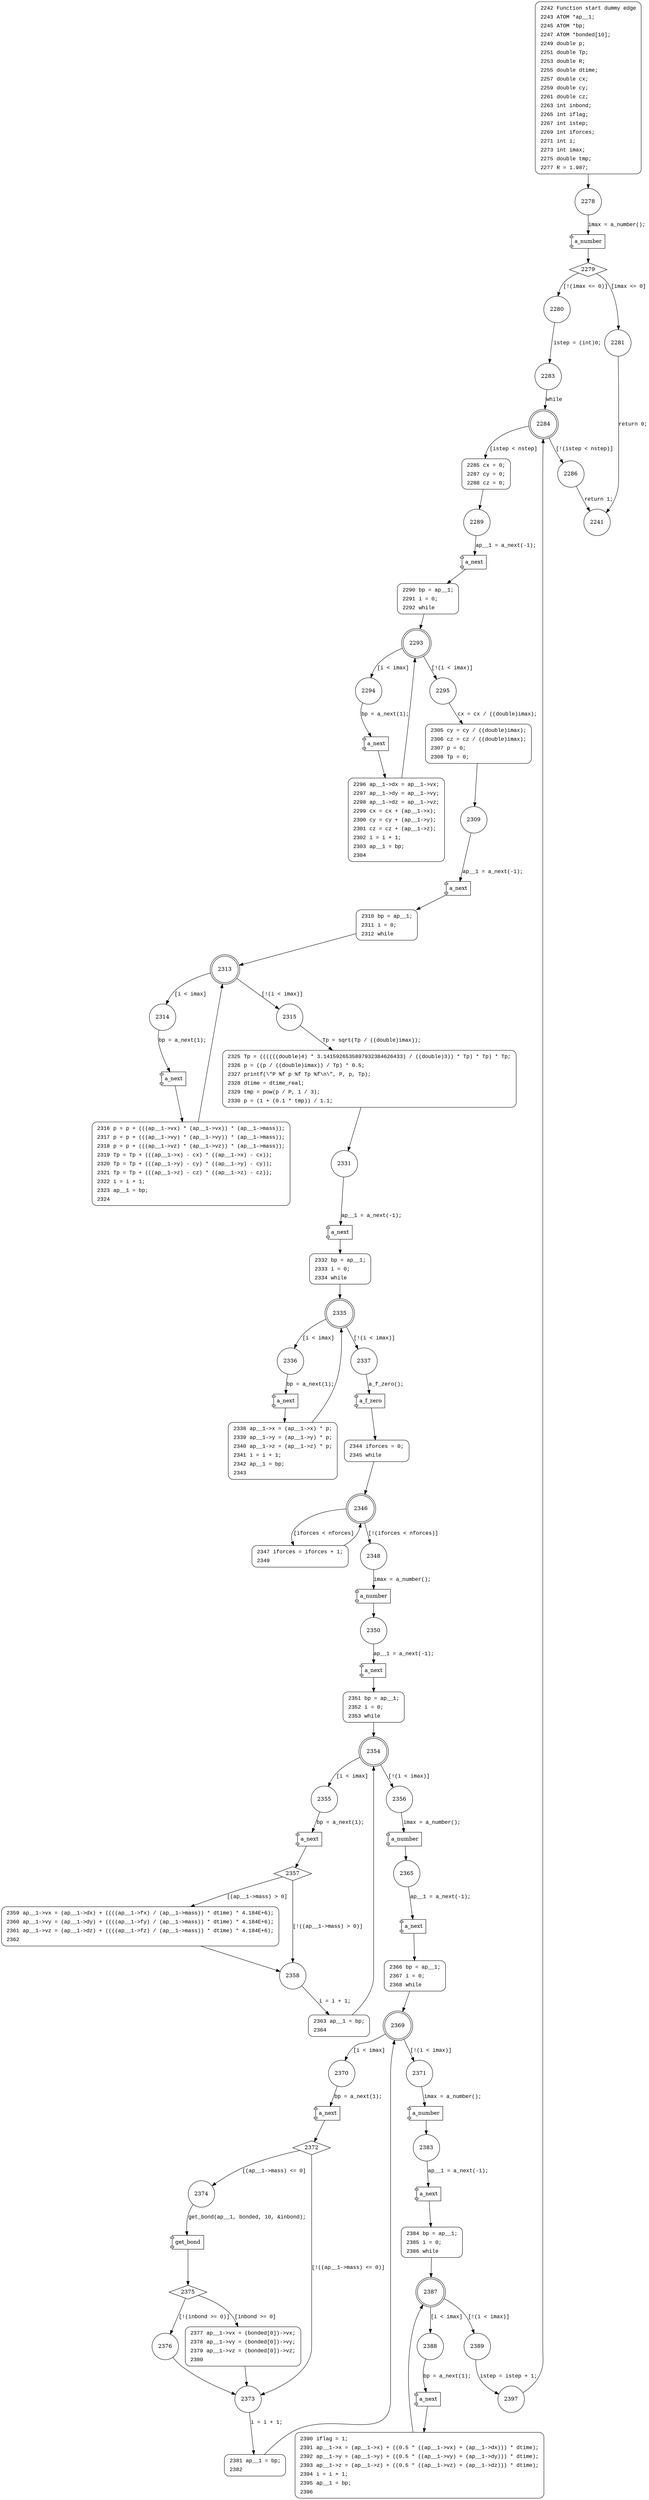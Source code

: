 digraph ppac {
2278 [shape="circle"]
2279 [shape="diamond"]
2280 [shape="circle"]
2281 [shape="circle"]
2283 [shape="circle"]
2284 [shape="doublecircle"]
2286 [shape="circle"]
2285 [shape="circle"]
2289 [shape="circle"]
2290 [shape="circle"]
2293 [shape="doublecircle"]
2295 [shape="circle"]
2294 [shape="circle"]
2296 [shape="circle"]
2305 [shape="circle"]
2309 [shape="circle"]
2310 [shape="circle"]
2313 [shape="doublecircle"]
2315 [shape="circle"]
2314 [shape="circle"]
2316 [shape="circle"]
2325 [shape="circle"]
2331 [shape="circle"]
2332 [shape="circle"]
2335 [shape="doublecircle"]
2337 [shape="circle"]
2336 [shape="circle"]
2338 [shape="circle"]
2344 [shape="circle"]
2346 [shape="doublecircle"]
2348 [shape="circle"]
2347 [shape="circle"]
2350 [shape="circle"]
2351 [shape="circle"]
2354 [shape="doublecircle"]
2356 [shape="circle"]
2355 [shape="circle"]
2357 [shape="diamond"]
2358 [shape="circle"]
2359 [shape="circle"]
2363 [shape="circle"]
2365 [shape="circle"]
2366 [shape="circle"]
2369 [shape="doublecircle"]
2371 [shape="circle"]
2370 [shape="circle"]
2372 [shape="diamond"]
2373 [shape="circle"]
2374 [shape="circle"]
2375 [shape="diamond"]
2376 [shape="circle"]
2377 [shape="circle"]
2381 [shape="circle"]
2383 [shape="circle"]
2384 [shape="circle"]
2387 [shape="doublecircle"]
2389 [shape="circle"]
2388 [shape="circle"]
2390 [shape="circle"]
2397 [shape="circle"]
2241 [shape="circle"]
2242 [style="filled,bold" penwidth="1" fillcolor="white" fontname="Courier New" shape="Mrecord" label=<<table border="0" cellborder="0" cellpadding="3" bgcolor="white"><tr><td align="right">2242</td><td align="left">Function start dummy edge</td></tr><tr><td align="right">2243</td><td align="left">ATOM *ap__1;</td></tr><tr><td align="right">2245</td><td align="left">ATOM *bp;</td></tr><tr><td align="right">2247</td><td align="left">ATOM *bonded[10];</td></tr><tr><td align="right">2249</td><td align="left">double p;</td></tr><tr><td align="right">2251</td><td align="left">double Tp;</td></tr><tr><td align="right">2253</td><td align="left">double R;</td></tr><tr><td align="right">2255</td><td align="left">double dtime;</td></tr><tr><td align="right">2257</td><td align="left">double cx;</td></tr><tr><td align="right">2259</td><td align="left">double cy;</td></tr><tr><td align="right">2261</td><td align="left">double cz;</td></tr><tr><td align="right">2263</td><td align="left">int inbond;</td></tr><tr><td align="right">2265</td><td align="left">int iflag;</td></tr><tr><td align="right">2267</td><td align="left">int istep;</td></tr><tr><td align="right">2269</td><td align="left">int iforces;</td></tr><tr><td align="right">2271</td><td align="left">int i;</td></tr><tr><td align="right">2273</td><td align="left">int imax;</td></tr><tr><td align="right">2275</td><td align="left">double tmp;</td></tr><tr><td align="right">2277</td><td align="left">R = 1.987;</td></tr></table>>]
2242 -> 2278[label=""]
2285 [style="filled,bold" penwidth="1" fillcolor="white" fontname="Courier New" shape="Mrecord" label=<<table border="0" cellborder="0" cellpadding="3" bgcolor="white"><tr><td align="right">2285</td><td align="left">cx = 0;</td></tr><tr><td align="right">2287</td><td align="left">cy = 0;</td></tr><tr><td align="right">2288</td><td align="left">cz = 0;</td></tr></table>>]
2285 -> 2289[label=""]
2290 [style="filled,bold" penwidth="1" fillcolor="white" fontname="Courier New" shape="Mrecord" label=<<table border="0" cellborder="0" cellpadding="3" bgcolor="white"><tr><td align="right">2290</td><td align="left">bp = ap__1;</td></tr><tr><td align="right">2291</td><td align="left">i = 0;</td></tr><tr><td align="right">2292</td><td align="left">while</td></tr></table>>]
2290 -> 2293[label=""]
2296 [style="filled,bold" penwidth="1" fillcolor="white" fontname="Courier New" shape="Mrecord" label=<<table border="0" cellborder="0" cellpadding="3" bgcolor="white"><tr><td align="right">2296</td><td align="left">ap__1-&gt;dx = ap__1-&gt;vx;</td></tr><tr><td align="right">2297</td><td align="left">ap__1-&gt;dy = ap__1-&gt;vy;</td></tr><tr><td align="right">2298</td><td align="left">ap__1-&gt;dz = ap__1-&gt;vz;</td></tr><tr><td align="right">2299</td><td align="left">cx = cx + (ap__1-&gt;x);</td></tr><tr><td align="right">2300</td><td align="left">cy = cy + (ap__1-&gt;y);</td></tr><tr><td align="right">2301</td><td align="left">cz = cz + (ap__1-&gt;z);</td></tr><tr><td align="right">2302</td><td align="left">i = i + 1;</td></tr><tr><td align="right">2303</td><td align="left">ap__1 = bp;</td></tr><tr><td align="right">2304</td><td align="left"></td></tr></table>>]
2296 -> 2293[label=""]
2305 [style="filled,bold" penwidth="1" fillcolor="white" fontname="Courier New" shape="Mrecord" label=<<table border="0" cellborder="0" cellpadding="3" bgcolor="white"><tr><td align="right">2305</td><td align="left">cy = cy / ((double)imax);</td></tr><tr><td align="right">2306</td><td align="left">cz = cz / ((double)imax);</td></tr><tr><td align="right">2307</td><td align="left">p = 0;</td></tr><tr><td align="right">2308</td><td align="left">Tp = 0;</td></tr></table>>]
2305 -> 2309[label=""]
2310 [style="filled,bold" penwidth="1" fillcolor="white" fontname="Courier New" shape="Mrecord" label=<<table border="0" cellborder="0" cellpadding="3" bgcolor="white"><tr><td align="right">2310</td><td align="left">bp = ap__1;</td></tr><tr><td align="right">2311</td><td align="left">i = 0;</td></tr><tr><td align="right">2312</td><td align="left">while</td></tr></table>>]
2310 -> 2313[label=""]
2316 [style="filled,bold" penwidth="1" fillcolor="white" fontname="Courier New" shape="Mrecord" label=<<table border="0" cellborder="0" cellpadding="3" bgcolor="white"><tr><td align="right">2316</td><td align="left">p = p + (((ap__1-&gt;vx) * (ap__1-&gt;vx)) * (ap__1-&gt;mass));</td></tr><tr><td align="right">2317</td><td align="left">p = p + (((ap__1-&gt;vy) * (ap__1-&gt;vy)) * (ap__1-&gt;mass));</td></tr><tr><td align="right">2318</td><td align="left">p = p + (((ap__1-&gt;vz) * (ap__1-&gt;vz)) * (ap__1-&gt;mass));</td></tr><tr><td align="right">2319</td><td align="left">Tp = Tp + (((ap__1-&gt;x) - cx) * ((ap__1-&gt;x) - cx));</td></tr><tr><td align="right">2320</td><td align="left">Tp = Tp + (((ap__1-&gt;y) - cy) * ((ap__1-&gt;y) - cy));</td></tr><tr><td align="right">2321</td><td align="left">Tp = Tp + (((ap__1-&gt;z) - cz) * ((ap__1-&gt;z) - cz));</td></tr><tr><td align="right">2322</td><td align="left">i = i + 1;</td></tr><tr><td align="right">2323</td><td align="left">ap__1 = bp;</td></tr><tr><td align="right">2324</td><td align="left"></td></tr></table>>]
2316 -> 2313[label=""]
2325 [style="filled,bold" penwidth="1" fillcolor="white" fontname="Courier New" shape="Mrecord" label=<<table border="0" cellborder="0" cellpadding="3" bgcolor="white"><tr><td align="right">2325</td><td align="left">Tp = ((((((double)4) * 3.1415926535897932384626433) / ((double)3)) * Tp) * Tp) * Tp;</td></tr><tr><td align="right">2326</td><td align="left">p = ((p / ((double)imax)) / Tp) * 0.5;</td></tr><tr><td align="right">2327</td><td align="left">printf(\"P %f p %f Tp %f\n\", P, p, Tp);</td></tr><tr><td align="right">2328</td><td align="left">dtime = dtime_real;</td></tr><tr><td align="right">2329</td><td align="left">tmp = pow(p / P, 1 / 3);</td></tr><tr><td align="right">2330</td><td align="left">p = (1 + (0.1 * tmp)) / 1.1;</td></tr></table>>]
2325 -> 2331[label=""]
2332 [style="filled,bold" penwidth="1" fillcolor="white" fontname="Courier New" shape="Mrecord" label=<<table border="0" cellborder="0" cellpadding="3" bgcolor="white"><tr><td align="right">2332</td><td align="left">bp = ap__1;</td></tr><tr><td align="right">2333</td><td align="left">i = 0;</td></tr><tr><td align="right">2334</td><td align="left">while</td></tr></table>>]
2332 -> 2335[label=""]
2338 [style="filled,bold" penwidth="1" fillcolor="white" fontname="Courier New" shape="Mrecord" label=<<table border="0" cellborder="0" cellpadding="3" bgcolor="white"><tr><td align="right">2338</td><td align="left">ap__1-&gt;x = (ap__1-&gt;x) * p;</td></tr><tr><td align="right">2339</td><td align="left">ap__1-&gt;y = (ap__1-&gt;y) * p;</td></tr><tr><td align="right">2340</td><td align="left">ap__1-&gt;z = (ap__1-&gt;z) * p;</td></tr><tr><td align="right">2341</td><td align="left">i = i + 1;</td></tr><tr><td align="right">2342</td><td align="left">ap__1 = bp;</td></tr><tr><td align="right">2343</td><td align="left"></td></tr></table>>]
2338 -> 2335[label=""]
2344 [style="filled,bold" penwidth="1" fillcolor="white" fontname="Courier New" shape="Mrecord" label=<<table border="0" cellborder="0" cellpadding="3" bgcolor="white"><tr><td align="right">2344</td><td align="left">iforces = 0;</td></tr><tr><td align="right">2345</td><td align="left">while</td></tr></table>>]
2344 -> 2346[label=""]
2347 [style="filled,bold" penwidth="1" fillcolor="white" fontname="Courier New" shape="Mrecord" label=<<table border="0" cellborder="0" cellpadding="3" bgcolor="white"><tr><td align="right">2347</td><td align="left">iforces = iforces + 1;</td></tr><tr><td align="right">2349</td><td align="left"></td></tr></table>>]
2347 -> 2346[label=""]
2351 [style="filled,bold" penwidth="1" fillcolor="white" fontname="Courier New" shape="Mrecord" label=<<table border="0" cellborder="0" cellpadding="3" bgcolor="white"><tr><td align="right">2351</td><td align="left">bp = ap__1;</td></tr><tr><td align="right">2352</td><td align="left">i = 0;</td></tr><tr><td align="right">2353</td><td align="left">while</td></tr></table>>]
2351 -> 2354[label=""]
2359 [style="filled,bold" penwidth="1" fillcolor="white" fontname="Courier New" shape="Mrecord" label=<<table border="0" cellborder="0" cellpadding="3" bgcolor="white"><tr><td align="right">2359</td><td align="left">ap__1-&gt;vx = (ap__1-&gt;dx) + ((((ap__1-&gt;fx) / (ap__1-&gt;mass)) * dtime) * 4.184E+6);</td></tr><tr><td align="right">2360</td><td align="left">ap__1-&gt;vy = (ap__1-&gt;dy) + ((((ap__1-&gt;fy) / (ap__1-&gt;mass)) * dtime) * 4.184E+6);</td></tr><tr><td align="right">2361</td><td align="left">ap__1-&gt;vz = (ap__1-&gt;dz) + ((((ap__1-&gt;fz) / (ap__1-&gt;mass)) * dtime) * 4.184E+6);</td></tr><tr><td align="right">2362</td><td align="left"></td></tr></table>>]
2359 -> 2358[label=""]
2363 [style="filled,bold" penwidth="1" fillcolor="white" fontname="Courier New" shape="Mrecord" label=<<table border="0" cellborder="0" cellpadding="3" bgcolor="white"><tr><td align="right">2363</td><td align="left">ap__1 = bp;</td></tr><tr><td align="right">2364</td><td align="left"></td></tr></table>>]
2363 -> 2354[label=""]
2366 [style="filled,bold" penwidth="1" fillcolor="white" fontname="Courier New" shape="Mrecord" label=<<table border="0" cellborder="0" cellpadding="3" bgcolor="white"><tr><td align="right">2366</td><td align="left">bp = ap__1;</td></tr><tr><td align="right">2367</td><td align="left">i = 0;</td></tr><tr><td align="right">2368</td><td align="left">while</td></tr></table>>]
2366 -> 2369[label=""]
2377 [style="filled,bold" penwidth="1" fillcolor="white" fontname="Courier New" shape="Mrecord" label=<<table border="0" cellborder="0" cellpadding="3" bgcolor="white"><tr><td align="right">2377</td><td align="left">ap__1-&gt;vx = (bonded[0])-&gt;vx;</td></tr><tr><td align="right">2378</td><td align="left">ap__1-&gt;vy = (bonded[0])-&gt;vy;</td></tr><tr><td align="right">2379</td><td align="left">ap__1-&gt;vz = (bonded[0])-&gt;vz;</td></tr><tr><td align="right">2380</td><td align="left"></td></tr></table>>]
2377 -> 2373[label=""]
2381 [style="filled,bold" penwidth="1" fillcolor="white" fontname="Courier New" shape="Mrecord" label=<<table border="0" cellborder="0" cellpadding="3" bgcolor="white"><tr><td align="right">2381</td><td align="left">ap__1 = bp;</td></tr><tr><td align="right">2382</td><td align="left"></td></tr></table>>]
2381 -> 2369[label=""]
2384 [style="filled,bold" penwidth="1" fillcolor="white" fontname="Courier New" shape="Mrecord" label=<<table border="0" cellborder="0" cellpadding="3" bgcolor="white"><tr><td align="right">2384</td><td align="left">bp = ap__1;</td></tr><tr><td align="right">2385</td><td align="left">i = 0;</td></tr><tr><td align="right">2386</td><td align="left">while</td></tr></table>>]
2384 -> 2387[label=""]
2390 [style="filled,bold" penwidth="1" fillcolor="white" fontname="Courier New" shape="Mrecord" label=<<table border="0" cellborder="0" cellpadding="3" bgcolor="white"><tr><td align="right">2390</td><td align="left">iflag = 1;</td></tr><tr><td align="right">2391</td><td align="left">ap__1-&gt;x = (ap__1-&gt;x) + ((0.5 * ((ap__1-&gt;vx) + (ap__1-&gt;dx))) * dtime);</td></tr><tr><td align="right">2392</td><td align="left">ap__1-&gt;y = (ap__1-&gt;y) + ((0.5 * ((ap__1-&gt;vy) + (ap__1-&gt;dy))) * dtime);</td></tr><tr><td align="right">2393</td><td align="left">ap__1-&gt;z = (ap__1-&gt;z) + ((0.5 * ((ap__1-&gt;vz) + (ap__1-&gt;dz))) * dtime);</td></tr><tr><td align="right">2394</td><td align="left">i = i + 1;</td></tr><tr><td align="right">2395</td><td align="left">ap__1 = bp;</td></tr><tr><td align="right">2396</td><td align="left"></td></tr></table>>]
2390 -> 2387[label=""]
100032 [shape="component" label="a_number"]
2278 -> 100032 [label="imax = a_number();" fontname="Courier New"]
100032 -> 2279 [label="" fontname="Courier New"]
2279 -> 2280 [label="[!(imax <= 0)]" fontname="Courier New"]
2279 -> 2281 [label="[imax <= 0]" fontname="Courier New"]
2280 -> 2283 [label="istep = (int)0;" fontname="Courier New"]
2284 -> 2286 [label="[!(istep < nstep)]" fontname="Courier New"]
2284 -> 2285 [label="[istep < nstep]" fontname="Courier New"]
100033 [shape="component" label="a_next"]
2289 -> 100033 [label="ap__1 = a_next(-1);" fontname="Courier New"]
100033 -> 2290 [label="" fontname="Courier New"]
2293 -> 2295 [label="[!(i < imax)]" fontname="Courier New"]
2293 -> 2294 [label="[i < imax]" fontname="Courier New"]
100034 [shape="component" label="a_next"]
2294 -> 100034 [label="bp = a_next(1);" fontname="Courier New"]
100034 -> 2296 [label="" fontname="Courier New"]
2295 -> 2305 [label="cx = cx / ((double)imax);" fontname="Courier New"]
100035 [shape="component" label="a_next"]
2309 -> 100035 [label="ap__1 = a_next(-1);" fontname="Courier New"]
100035 -> 2310 [label="" fontname="Courier New"]
2313 -> 2315 [label="[!(i < imax)]" fontname="Courier New"]
2313 -> 2314 [label="[i < imax]" fontname="Courier New"]
100036 [shape="component" label="a_next"]
2314 -> 100036 [label="bp = a_next(1);" fontname="Courier New"]
100036 -> 2316 [label="" fontname="Courier New"]
2315 -> 2325 [label="Tp = sqrt(Tp / ((double)imax));" fontname="Courier New"]
100037 [shape="component" label="a_next"]
2331 -> 100037 [label="ap__1 = a_next(-1);" fontname="Courier New"]
100037 -> 2332 [label="" fontname="Courier New"]
2335 -> 2337 [label="[!(i < imax)]" fontname="Courier New"]
2335 -> 2336 [label="[i < imax]" fontname="Courier New"]
100038 [shape="component" label="a_next"]
2336 -> 100038 [label="bp = a_next(1);" fontname="Courier New"]
100038 -> 2338 [label="" fontname="Courier New"]
100039 [shape="component" label="a_f_zero"]
2337 -> 100039 [label="a_f_zero();" fontname="Courier New"]
100039 -> 2344 [label="" fontname="Courier New"]
2346 -> 2348 [label="[!(iforces < nforces)]" fontname="Courier New"]
2346 -> 2347 [label="[iforces < nforces]" fontname="Courier New"]
100040 [shape="component" label="a_number"]
2348 -> 100040 [label="imax = a_number();" fontname="Courier New"]
100040 -> 2350 [label="" fontname="Courier New"]
100041 [shape="component" label="a_next"]
2350 -> 100041 [label="ap__1 = a_next(-1);" fontname="Courier New"]
100041 -> 2351 [label="" fontname="Courier New"]
2354 -> 2356 [label="[!(i < imax)]" fontname="Courier New"]
2354 -> 2355 [label="[i < imax]" fontname="Courier New"]
100042 [shape="component" label="a_next"]
2355 -> 100042 [label="bp = a_next(1);" fontname="Courier New"]
100042 -> 2357 [label="" fontname="Courier New"]
2357 -> 2358 [label="[!((ap__1->mass) > 0)]" fontname="Courier New"]
2357 -> 2359 [label="[(ap__1->mass) > 0]" fontname="Courier New"]
2358 -> 2363 [label="i = i + 1;" fontname="Courier New"]
100043 [shape="component" label="a_number"]
2356 -> 100043 [label="imax = a_number();" fontname="Courier New"]
100043 -> 2365 [label="" fontname="Courier New"]
100044 [shape="component" label="a_next"]
2365 -> 100044 [label="ap__1 = a_next(-1);" fontname="Courier New"]
100044 -> 2366 [label="" fontname="Courier New"]
2369 -> 2371 [label="[!(i < imax)]" fontname="Courier New"]
2369 -> 2370 [label="[i < imax]" fontname="Courier New"]
100045 [shape="component" label="a_next"]
2370 -> 100045 [label="bp = a_next(1);" fontname="Courier New"]
100045 -> 2372 [label="" fontname="Courier New"]
2372 -> 2373 [label="[!((ap__1->mass) <= 0)]" fontname="Courier New"]
2372 -> 2374 [label="[(ap__1->mass) <= 0]" fontname="Courier New"]
100046 [shape="component" label="get_bond"]
2374 -> 100046 [label="get_bond(ap__1, bonded, 10, &inbond);" fontname="Courier New"]
100046 -> 2375 [label="" fontname="Courier New"]
2375 -> 2376 [label="[!(inbond >= 0)]" fontname="Courier New"]
2375 -> 2377 [label="[inbond >= 0]" fontname="Courier New"]
2373 -> 2381 [label="i = i + 1;" fontname="Courier New"]
2376 -> 2373 [label="" fontname="Courier New"]
100047 [shape="component" label="a_number"]
2371 -> 100047 [label="imax = a_number();" fontname="Courier New"]
100047 -> 2383 [label="" fontname="Courier New"]
100048 [shape="component" label="a_next"]
2383 -> 100048 [label="ap__1 = a_next(-1);" fontname="Courier New"]
100048 -> 2384 [label="" fontname="Courier New"]
2387 -> 2389 [label="[!(i < imax)]" fontname="Courier New"]
2387 -> 2388 [label="[i < imax]" fontname="Courier New"]
100049 [shape="component" label="a_next"]
2388 -> 100049 [label="bp = a_next(1);" fontname="Courier New"]
100049 -> 2390 [label="" fontname="Courier New"]
2389 -> 2397 [label="istep = istep + 1;" fontname="Courier New"]
2286 -> 2241 [label="return 1;" fontname="Courier New"]
2281 -> 2241 [label="return 0;" fontname="Courier New"]
2283 -> 2284 [label="while" fontname="Courier New"]
2397 -> 2284 [label="" fontname="Courier New"]
}